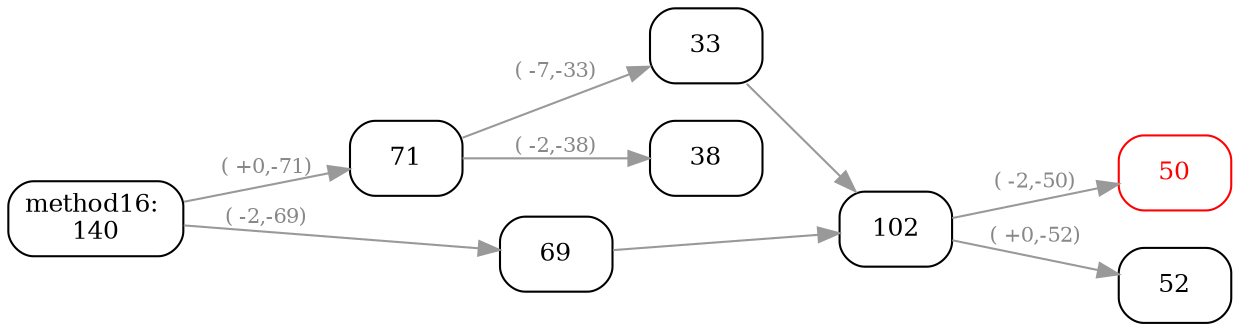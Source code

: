 // comment
digraph method16 {
	graph [rankdir=LR]
	node [color=black fontcolor=black fontsize=12 shape=box style=rounded]
	edge [color="#999999" fontcolor="#888888" fontsize=10]
	"16_00_0" [label="method16: 
140"]
	"16_1_1" [label=71]
	"16_1_2" [label=69]
	"16_00_0" -> "16_1_1" [label="( +0,-71)"]
	"16_00_0" -> "16_1_2" [label="( -2,-69)"]
	"16_2_1" [label=33]
	"16_2_2" [label=38]
	"16_1_1" -> "16_2_1" [label="( -7,-33)"]
	"16_1_1" -> "16_2_2" [label="( -2,-38)"]
	"16_2_3" [label=102]
	"16_2_1" -> "16_2_3"
	"16_1_2" -> "16_2_3"
	"16_3_1" [label=50 color=red fontcolor=red]
	"16_3_2" [label=52]
	"16_2_3" -> "16_3_1" [label="( -2,-50)"]
	"16_2_3" -> "16_3_2" [label="( +0,-52)"]
}
